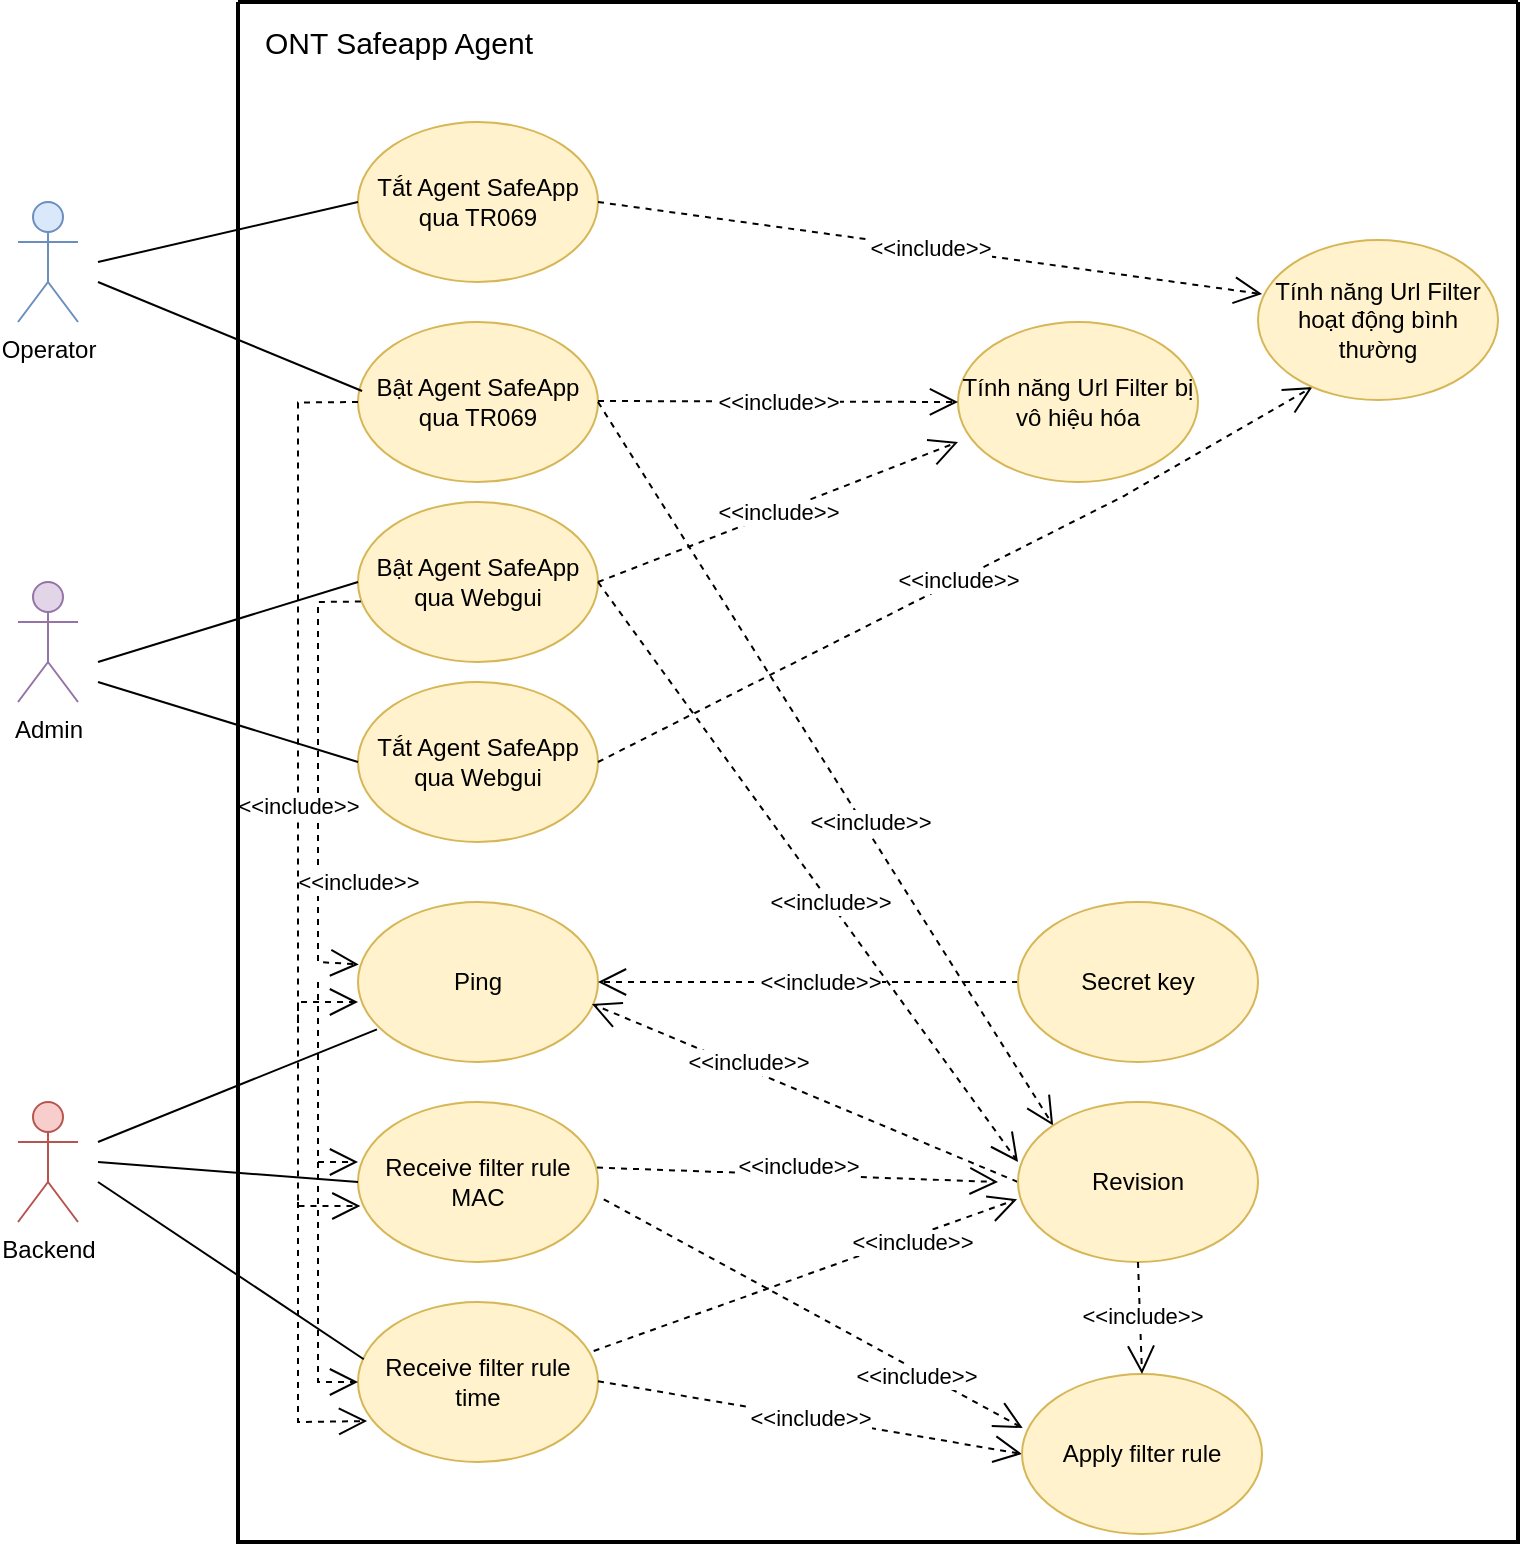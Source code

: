 <mxfile version="16.6.5" type="github">
  <diagram id="o29LmthvbuohsQ8CwmIg" name="Page-1">
    <mxGraphModel dx="1671" dy="944" grid="0" gridSize="10" guides="1" tooltips="1" connect="1" arrows="1" fold="1" page="1" pageScale="1" pageWidth="150000" pageHeight="150000" math="0" shadow="0">
      <root>
        <mxCell id="0" />
        <mxCell id="1" parent="0" />
        <mxCell id="aiUPBeyUkM5Jj70LzuEU-2" value="Tắt Agent SafeApp qua TR069" style="ellipse;whiteSpace=wrap;html=1;fillColor=#fff2cc;strokeColor=#d6b656;" vertex="1" parent="1">
          <mxGeometry x="430" y="120" width="120" height="80" as="geometry" />
        </mxCell>
        <mxCell id="aiUPBeyUkM5Jj70LzuEU-3" value="&lt;span&gt;Bật Agent SafeApp qua TR069&lt;/span&gt;" style="ellipse;whiteSpace=wrap;html=1;fillColor=#fff2cc;strokeColor=#d6b656;" vertex="1" parent="1">
          <mxGeometry x="430" y="220" width="120" height="80" as="geometry" />
        </mxCell>
        <mxCell id="aiUPBeyUkM5Jj70LzuEU-4" value="&lt;span&gt;Bật Agent SafeApp qua Webgui&lt;/span&gt;" style="ellipse;whiteSpace=wrap;html=1;fillColor=#fff2cc;strokeColor=#d6b656;" vertex="1" parent="1">
          <mxGeometry x="430" y="310" width="120" height="80" as="geometry" />
        </mxCell>
        <mxCell id="aiUPBeyUkM5Jj70LzuEU-5" value="&lt;span&gt;Tắt Agent SafeApp qua Webgui&lt;/span&gt;" style="ellipse;whiteSpace=wrap;html=1;fillColor=#fff2cc;strokeColor=#d6b656;" vertex="1" parent="1">
          <mxGeometry x="430" y="400" width="120" height="80" as="geometry" />
        </mxCell>
        <mxCell id="aiUPBeyUkM5Jj70LzuEU-6" value="Ping" style="ellipse;whiteSpace=wrap;html=1;fillColor=#fff2cc;strokeColor=#d6b656;" vertex="1" parent="1">
          <mxGeometry x="430" y="510" width="120" height="80" as="geometry" />
        </mxCell>
        <mxCell id="aiUPBeyUkM5Jj70LzuEU-8" value="Tính năng Url Filter bị vô hiệu hóa" style="ellipse;whiteSpace=wrap;html=1;fillColor=#fff2cc;strokeColor=#d6b656;" vertex="1" parent="1">
          <mxGeometry x="730" y="220" width="120" height="80" as="geometry" />
        </mxCell>
        <mxCell id="aiUPBeyUkM5Jj70LzuEU-10" value="&amp;lt;&amp;lt;include&amp;gt;&amp;gt;" style="endArrow=open;endSize=12;dashed=1;html=1;rounded=0;entryX=0;entryY=0.5;entryDx=0;entryDy=0;" edge="1" parent="1" target="aiUPBeyUkM5Jj70LzuEU-8">
          <mxGeometry width="160" relative="1" as="geometry">
            <mxPoint x="550" y="259.5" as="sourcePoint" />
            <mxPoint x="710" y="259.5" as="targetPoint" />
          </mxGeometry>
        </mxCell>
        <mxCell id="aiUPBeyUkM5Jj70LzuEU-11" value="&amp;lt;&amp;lt;include&amp;gt;&amp;gt;" style="endArrow=open;endSize=12;dashed=1;html=1;rounded=0;exitX=1;exitY=0.5;exitDx=0;exitDy=0;" edge="1" parent="1" source="aiUPBeyUkM5Jj70LzuEU-4">
          <mxGeometry width="160" relative="1" as="geometry">
            <mxPoint x="560" y="269.5" as="sourcePoint" />
            <mxPoint x="730" y="280" as="targetPoint" />
          </mxGeometry>
        </mxCell>
        <mxCell id="aiUPBeyUkM5Jj70LzuEU-12" value="&amp;lt;&amp;lt;include&amp;gt;&amp;gt;" style="endArrow=open;endSize=12;dashed=1;html=1;rounded=0;exitX=1;exitY=0.5;exitDx=0;exitDy=0;entryX=0.227;entryY=0.919;entryDx=0;entryDy=0;entryPerimeter=0;" edge="1" parent="1" source="aiUPBeyUkM5Jj70LzuEU-5" target="aiUPBeyUkM5Jj70LzuEU-7">
          <mxGeometry width="160" relative="1" as="geometry">
            <mxPoint x="740" y="252.96" as="sourcePoint" />
            <mxPoint x="922.04" y="180.0" as="targetPoint" />
            <Array as="points">
              <mxPoint x="813" y="307" />
            </Array>
          </mxGeometry>
        </mxCell>
        <mxCell id="aiUPBeyUkM5Jj70LzuEU-13" value="&amp;lt;&amp;lt;include&amp;gt;&amp;gt;" style="endArrow=open;endSize=12;dashed=1;html=1;rounded=0;exitX=1;exitY=0.5;exitDx=0;exitDy=0;entryX=0.017;entryY=0.338;entryDx=0;entryDy=0;entryPerimeter=0;" edge="1" parent="1" source="aiUPBeyUkM5Jj70LzuEU-2" target="aiUPBeyUkM5Jj70LzuEU-7">
          <mxGeometry width="160" relative="1" as="geometry">
            <mxPoint x="560" y="450" as="sourcePoint" />
            <mxPoint x="955.01" y="246.465" as="targetPoint" />
            <Array as="points" />
          </mxGeometry>
        </mxCell>
        <mxCell id="aiUPBeyUkM5Jj70LzuEU-14" value="Operator" style="shape=umlActor;verticalLabelPosition=bottom;verticalAlign=top;html=1;fillColor=#dae8fc;strokeColor=#6c8ebf;" vertex="1" parent="1">
          <mxGeometry x="260" y="160" width="30" height="60" as="geometry" />
        </mxCell>
        <mxCell id="aiUPBeyUkM5Jj70LzuEU-15" value="Admin" style="shape=umlActor;verticalLabelPosition=bottom;verticalAlign=top;html=1;fillColor=#e1d5e7;strokeColor=#9673a6;" vertex="1" parent="1">
          <mxGeometry x="260" y="350" width="30" height="60" as="geometry" />
        </mxCell>
        <mxCell id="aiUPBeyUkM5Jj70LzuEU-16" value="&amp;lt;&amp;lt;include&amp;gt;&amp;gt;" style="endArrow=open;endSize=12;dashed=1;html=1;rounded=0;exitX=0.012;exitY=0.622;exitDx=0;exitDy=0;exitPerimeter=0;entryX=0.003;entryY=0.39;entryDx=0;entryDy=0;entryPerimeter=0;" edge="1" parent="1" source="aiUPBeyUkM5Jj70LzuEU-4" target="aiUPBeyUkM5Jj70LzuEU-6">
          <mxGeometry x="0.456" y="20" width="160" relative="1" as="geometry">
            <mxPoint x="400" y="360" as="sourcePoint" />
            <mxPoint x="430" y="640" as="targetPoint" />
            <Array as="points">
              <mxPoint x="410" y="360" />
              <mxPoint x="410" y="540" />
            </Array>
            <mxPoint as="offset" />
          </mxGeometry>
        </mxCell>
        <mxCell id="aiUPBeyUkM5Jj70LzuEU-17" value="&amp;lt;&amp;lt;include&amp;gt;&amp;gt;" style="endArrow=open;endSize=12;dashed=1;html=1;rounded=0;exitX=0;exitY=0.5;exitDx=0;exitDy=0;entryX=0.01;entryY=0.65;entryDx=0;entryDy=0;entryPerimeter=0;" edge="1" parent="1" source="aiUPBeyUkM5Jj70LzuEU-3" target="aiUPBeyUkM5Jj70LzuEU-18">
          <mxGeometry width="160" relative="1" as="geometry">
            <mxPoint x="421.44" y="260" as="sourcePoint" />
            <mxPoint x="380" y="620" as="targetPoint" />
            <Array as="points">
              <mxPoint x="400" y="260.24" />
              <mxPoint x="400" y="540.24" />
              <mxPoint x="400" y="662" />
            </Array>
          </mxGeometry>
        </mxCell>
        <mxCell id="aiUPBeyUkM5Jj70LzuEU-18" value="Receive filter rule MAC" style="ellipse;whiteSpace=wrap;html=1;fillColor=#fff2cc;strokeColor=#d6b656;" vertex="1" parent="1">
          <mxGeometry x="430" y="610" width="120" height="80" as="geometry" />
        </mxCell>
        <mxCell id="aiUPBeyUkM5Jj70LzuEU-19" value="&lt;span&gt;Receive filter rule time&lt;/span&gt;" style="ellipse;whiteSpace=wrap;html=1;fillColor=#fff2cc;strokeColor=#d6b656;" vertex="1" parent="1">
          <mxGeometry x="430" y="710" width="120" height="80" as="geometry" />
        </mxCell>
        <mxCell id="aiUPBeyUkM5Jj70LzuEU-20" value="" style="endArrow=open;endSize=12;dashed=1;html=1;rounded=0;" edge="1" parent="1">
          <mxGeometry width="160" relative="1" as="geometry">
            <mxPoint x="410" y="550" as="sourcePoint" />
            <mxPoint x="430" y="640" as="targetPoint" />
            <Array as="points">
              <mxPoint x="410" y="640" />
            </Array>
          </mxGeometry>
        </mxCell>
        <mxCell id="aiUPBeyUkM5Jj70LzuEU-21" value="" style="endArrow=open;endSize=12;dashed=1;html=1;rounded=0;entryX=0;entryY=0.5;entryDx=0;entryDy=0;" edge="1" parent="1">
          <mxGeometry width="160" relative="1" as="geometry">
            <mxPoint x="410" y="640" as="sourcePoint" />
            <mxPoint x="430.0" y="750" as="targetPoint" />
            <Array as="points">
              <mxPoint x="410" y="750" />
            </Array>
          </mxGeometry>
        </mxCell>
        <mxCell id="aiUPBeyUkM5Jj70LzuEU-22" value="" style="endArrow=open;endSize=12;dashed=1;html=1;rounded=0;entryX=0.038;entryY=0.744;entryDx=0;entryDy=0;entryPerimeter=0;" edge="1" parent="1" target="aiUPBeyUkM5Jj70LzuEU-19">
          <mxGeometry width="160" relative="1" as="geometry">
            <mxPoint x="400" y="660" as="sourcePoint" />
            <mxPoint x="420.0" y="770" as="targetPoint" />
            <Array as="points">
              <mxPoint x="400" y="770" />
            </Array>
          </mxGeometry>
        </mxCell>
        <mxCell id="aiUPBeyUkM5Jj70LzuEU-23" value="" style="endArrow=open;endSize=12;dashed=1;html=1;rounded=0;" edge="1" parent="1">
          <mxGeometry width="160" relative="1" as="geometry">
            <mxPoint x="400" y="570.48" as="sourcePoint" />
            <mxPoint x="430" y="560" as="targetPoint" />
            <Array as="points">
              <mxPoint x="400" y="570.48" />
              <mxPoint x="400" y="560" />
            </Array>
          </mxGeometry>
        </mxCell>
        <mxCell id="aiUPBeyUkM5Jj70LzuEU-28" value="&amp;lt;&amp;lt;include&amp;gt;&amp;gt;" style="endArrow=open;endSize=12;dashed=1;html=1;rounded=0;entryX=0;entryY=0.5;entryDx=0;entryDy=0;" edge="1" parent="1" target="aiUPBeyUkM5Jj70LzuEU-27">
          <mxGeometry width="160" relative="1" as="geometry">
            <mxPoint x="550" y="749.58" as="sourcePoint" />
            <mxPoint x="730.0" y="750.08" as="targetPoint" />
          </mxGeometry>
        </mxCell>
        <mxCell id="aiUPBeyUkM5Jj70LzuEU-29" value="&amp;lt;&amp;lt;include&amp;gt;&amp;gt;" style="endArrow=open;endSize=12;dashed=1;html=1;rounded=0;entryX=0.003;entryY=0.338;entryDx=0;entryDy=0;entryPerimeter=0;exitX=1.024;exitY=0.608;exitDx=0;exitDy=0;exitPerimeter=0;" edge="1" parent="1" source="aiUPBeyUkM5Jj70LzuEU-18" target="aiUPBeyUkM5Jj70LzuEU-27">
          <mxGeometry x="0.5" y="-3" width="160" relative="1" as="geometry">
            <mxPoint x="550" y="649.58" as="sourcePoint" />
            <mxPoint x="730.0" y="650.08" as="targetPoint" />
            <mxPoint as="offset" />
          </mxGeometry>
        </mxCell>
        <mxCell id="aiUPBeyUkM5Jj70LzuEU-30" value="&amp;lt;&amp;lt;include&amp;gt;&amp;gt;" style="endArrow=open;endSize=12;dashed=1;html=1;rounded=0;entryX=-0.004;entryY=0.608;entryDx=0;entryDy=0;entryPerimeter=0;exitX=0.982;exitY=0.306;exitDx=0;exitDy=0;exitPerimeter=0;" edge="1" parent="1" source="aiUPBeyUkM5Jj70LzuEU-19" target="aiUPBeyUkM5Jj70LzuEU-26">
          <mxGeometry x="0.5" y="-3" width="160" relative="1" as="geometry">
            <mxPoint x="562.88" y="668.64" as="sourcePoint" />
            <mxPoint x="760.36" y="747.04" as="targetPoint" />
            <mxPoint as="offset" />
          </mxGeometry>
        </mxCell>
        <mxCell id="aiUPBeyUkM5Jj70LzuEU-31" value="&amp;lt;&amp;lt;include&amp;gt;&amp;gt;" style="endArrow=open;endSize=12;dashed=1;html=1;rounded=0;exitX=0;exitY=0.5;exitDx=0;exitDy=0;" edge="1" parent="1" source="aiUPBeyUkM5Jj70LzuEU-26">
          <mxGeometry x="0.283" y="-3" width="160" relative="1" as="geometry">
            <mxPoint x="572.88" y="678.64" as="sourcePoint" />
            <mxPoint x="547" y="561" as="targetPoint" />
            <mxPoint as="offset" />
          </mxGeometry>
        </mxCell>
        <mxCell id="aiUPBeyUkM5Jj70LzuEU-32" value="&amp;lt;&amp;lt;include&amp;gt;&amp;gt;" style="endArrow=open;endSize=12;dashed=1;html=1;rounded=0;entryX=1;entryY=0.5;entryDx=0;entryDy=0;exitX=0;exitY=0.5;exitDx=0;exitDy=0;" edge="1" parent="1" source="aiUPBeyUkM5Jj70LzuEU-25" target="aiUPBeyUkM5Jj70LzuEU-6">
          <mxGeometry x="-0.053" width="160" relative="1" as="geometry">
            <mxPoint x="582.88" y="688.64" as="sourcePoint" />
            <mxPoint x="780.36" y="767.04" as="targetPoint" />
            <mxPoint as="offset" />
          </mxGeometry>
        </mxCell>
        <mxCell id="aiUPBeyUkM5Jj70LzuEU-33" value="&amp;lt;&amp;lt;include&amp;gt;&amp;gt;" style="endArrow=open;endSize=12;dashed=1;html=1;rounded=0;exitX=1;exitY=0.5;exitDx=0;exitDy=0;entryX=0;entryY=0.375;entryDx=0;entryDy=0;entryPerimeter=0;" edge="1" parent="1" source="aiUPBeyUkM5Jj70LzuEU-4" target="aiUPBeyUkM5Jj70LzuEU-26">
          <mxGeometry x="0.102" width="160" relative="1" as="geometry">
            <mxPoint x="750" y="660" as="sourcePoint" />
            <mxPoint x="770" y="450" as="targetPoint" />
            <mxPoint as="offset" />
          </mxGeometry>
        </mxCell>
        <mxCell id="aiUPBeyUkM5Jj70LzuEU-34" value="&amp;lt;&amp;lt;include&amp;gt;&amp;gt;" style="endArrow=open;endSize=12;dashed=1;html=1;rounded=0;exitX=1;exitY=0.5;exitDx=0;exitDy=0;entryX=0;entryY=0;entryDx=0;entryDy=0;" edge="1" parent="1" source="aiUPBeyUkM5Jj70LzuEU-3" target="aiUPBeyUkM5Jj70LzuEU-26">
          <mxGeometry x="0.17" y="3" width="160" relative="1" as="geometry">
            <mxPoint x="560" y="360" as="sourcePoint" />
            <mxPoint x="760" y="650" as="targetPoint" />
            <mxPoint as="offset" />
          </mxGeometry>
        </mxCell>
        <mxCell id="aiUPBeyUkM5Jj70LzuEU-35" value="&amp;lt;&amp;lt;include&amp;gt;&amp;gt;" style="endArrow=open;endSize=12;dashed=1;html=1;rounded=0;exitX=0.996;exitY=0.41;exitDx=0;exitDy=0;exitPerimeter=0;" edge="1" parent="1" source="aiUPBeyUkM5Jj70LzuEU-18">
          <mxGeometry x="0.001" y="4" width="160" relative="1" as="geometry">
            <mxPoint x="557.84" y="744.48" as="sourcePoint" />
            <mxPoint x="750" y="650" as="targetPoint" />
            <mxPoint as="offset" />
          </mxGeometry>
        </mxCell>
        <mxCell id="aiUPBeyUkM5Jj70LzuEU-36" value="Backend" style="shape=umlActor;verticalLabelPosition=bottom;verticalAlign=top;html=1;fillColor=#f8cecc;strokeColor=#b85450;" vertex="1" parent="1">
          <mxGeometry x="260" y="610" width="30" height="60" as="geometry" />
        </mxCell>
        <mxCell id="aiUPBeyUkM5Jj70LzuEU-37" value="" style="endArrow=none;html=1;rounded=0;entryX=0.079;entryY=0.796;entryDx=0;entryDy=0;entryPerimeter=0;" edge="1" parent="1" target="aiUPBeyUkM5Jj70LzuEU-6">
          <mxGeometry width="50" height="50" relative="1" as="geometry">
            <mxPoint x="300" y="630" as="sourcePoint" />
            <mxPoint x="360" y="590" as="targetPoint" />
          </mxGeometry>
        </mxCell>
        <mxCell id="aiUPBeyUkM5Jj70LzuEU-38" value="" style="endArrow=none;html=1;rounded=0;entryX=0;entryY=0.5;entryDx=0;entryDy=0;" edge="1" parent="1" target="aiUPBeyUkM5Jj70LzuEU-18">
          <mxGeometry width="50" height="50" relative="1" as="geometry">
            <mxPoint x="300" y="640" as="sourcePoint" />
            <mxPoint x="449.48" y="583.68" as="targetPoint" />
          </mxGeometry>
        </mxCell>
        <mxCell id="aiUPBeyUkM5Jj70LzuEU-39" value="" style="endArrow=none;html=1;rounded=0;entryX=0.024;entryY=0.358;entryDx=0;entryDy=0;entryPerimeter=0;" edge="1" parent="1" target="aiUPBeyUkM5Jj70LzuEU-19">
          <mxGeometry width="50" height="50" relative="1" as="geometry">
            <mxPoint x="300" y="650" as="sourcePoint" />
            <mxPoint x="440.0" y="660" as="targetPoint" />
          </mxGeometry>
        </mxCell>
        <mxCell id="aiUPBeyUkM5Jj70LzuEU-40" value="" style="endArrow=none;html=1;rounded=0;entryX=0;entryY=0.5;entryDx=0;entryDy=0;" edge="1" parent="1" target="aiUPBeyUkM5Jj70LzuEU-4">
          <mxGeometry width="50" height="50" relative="1" as="geometry">
            <mxPoint x="300" y="390" as="sourcePoint" />
            <mxPoint x="449.48" y="583.68" as="targetPoint" />
          </mxGeometry>
        </mxCell>
        <mxCell id="aiUPBeyUkM5Jj70LzuEU-41" value="" style="endArrow=none;html=1;rounded=0;entryX=0;entryY=0.5;entryDx=0;entryDy=0;" edge="1" parent="1" target="aiUPBeyUkM5Jj70LzuEU-5">
          <mxGeometry width="50" height="50" relative="1" as="geometry">
            <mxPoint x="300" y="400" as="sourcePoint" />
            <mxPoint x="440.0" y="360" as="targetPoint" />
          </mxGeometry>
        </mxCell>
        <mxCell id="aiUPBeyUkM5Jj70LzuEU-42" value="" style="endArrow=none;html=1;rounded=0;entryX=0;entryY=0.5;entryDx=0;entryDy=0;" edge="1" parent="1" target="aiUPBeyUkM5Jj70LzuEU-2">
          <mxGeometry width="50" height="50" relative="1" as="geometry">
            <mxPoint x="300" y="190" as="sourcePoint" />
            <mxPoint x="440.0" y="360" as="targetPoint" />
          </mxGeometry>
        </mxCell>
        <mxCell id="aiUPBeyUkM5Jj70LzuEU-43" value="" style="endArrow=none;html=1;rounded=0;entryX=0.017;entryY=0.431;entryDx=0;entryDy=0;entryPerimeter=0;" edge="1" parent="1" target="aiUPBeyUkM5Jj70LzuEU-3">
          <mxGeometry width="50" height="50" relative="1" as="geometry">
            <mxPoint x="300" y="200" as="sourcePoint" />
            <mxPoint x="440.0" y="170" as="targetPoint" />
          </mxGeometry>
        </mxCell>
        <mxCell id="aiUPBeyUkM5Jj70LzuEU-44" value="" style="swimlane;startSize=0;strokeWidth=2;" vertex="1" parent="1">
          <mxGeometry x="370" y="60" width="640" height="770" as="geometry" />
        </mxCell>
        <mxCell id="aiUPBeyUkM5Jj70LzuEU-47" value="ONT Safeapp Agent" style="text;html=1;align=center;verticalAlign=middle;resizable=0;points=[];autosize=1;strokeColor=none;fillColor=none;fontSize=15;" vertex="1" parent="aiUPBeyUkM5Jj70LzuEU-44">
          <mxGeometry x="5" y="10" width="150" height="20" as="geometry" />
        </mxCell>
        <mxCell id="aiUPBeyUkM5Jj70LzuEU-25" value="Secret key" style="ellipse;whiteSpace=wrap;html=1;fillColor=#fff2cc;strokeColor=#d6b656;" vertex="1" parent="aiUPBeyUkM5Jj70LzuEU-44">
          <mxGeometry x="390" y="450" width="120" height="80" as="geometry" />
        </mxCell>
        <mxCell id="aiUPBeyUkM5Jj70LzuEU-26" value="Revision" style="ellipse;whiteSpace=wrap;html=1;fillColor=#fff2cc;strokeColor=#d6b656;" vertex="1" parent="aiUPBeyUkM5Jj70LzuEU-44">
          <mxGeometry x="390" y="550" width="120" height="80" as="geometry" />
        </mxCell>
        <mxCell id="aiUPBeyUkM5Jj70LzuEU-27" value="Apply filter rule" style="ellipse;whiteSpace=wrap;html=1;fillColor=#fff2cc;strokeColor=#d6b656;" vertex="1" parent="aiUPBeyUkM5Jj70LzuEU-44">
          <mxGeometry x="392" y="686" width="120" height="80" as="geometry" />
        </mxCell>
        <mxCell id="aiUPBeyUkM5Jj70LzuEU-7" value="Tính năng Url Filter hoạt động bình thường" style="ellipse;whiteSpace=wrap;html=1;fillColor=#fff2cc;strokeColor=#d6b656;" vertex="1" parent="aiUPBeyUkM5Jj70LzuEU-44">
          <mxGeometry x="510" y="119" width="120" height="80" as="geometry" />
        </mxCell>
        <mxCell id="aiUPBeyUkM5Jj70LzuEU-48" value="&amp;lt;&amp;lt;include&amp;gt;&amp;gt;" style="endArrow=open;endSize=12;dashed=1;html=1;rounded=0;entryX=0.5;entryY=0;entryDx=0;entryDy=0;exitX=0.5;exitY=1;exitDx=0;exitDy=0;" edge="1" parent="aiUPBeyUkM5Jj70LzuEU-44" source="aiUPBeyUkM5Jj70LzuEU-26" target="aiUPBeyUkM5Jj70LzuEU-27">
          <mxGeometry x="-0.034" y="1" width="160" relative="1" as="geometry">
            <mxPoint x="192.88" y="608.64" as="sourcePoint" />
            <mxPoint x="402.36" y="723.04" as="targetPoint" />
            <mxPoint as="offset" />
          </mxGeometry>
        </mxCell>
      </root>
    </mxGraphModel>
  </diagram>
</mxfile>
